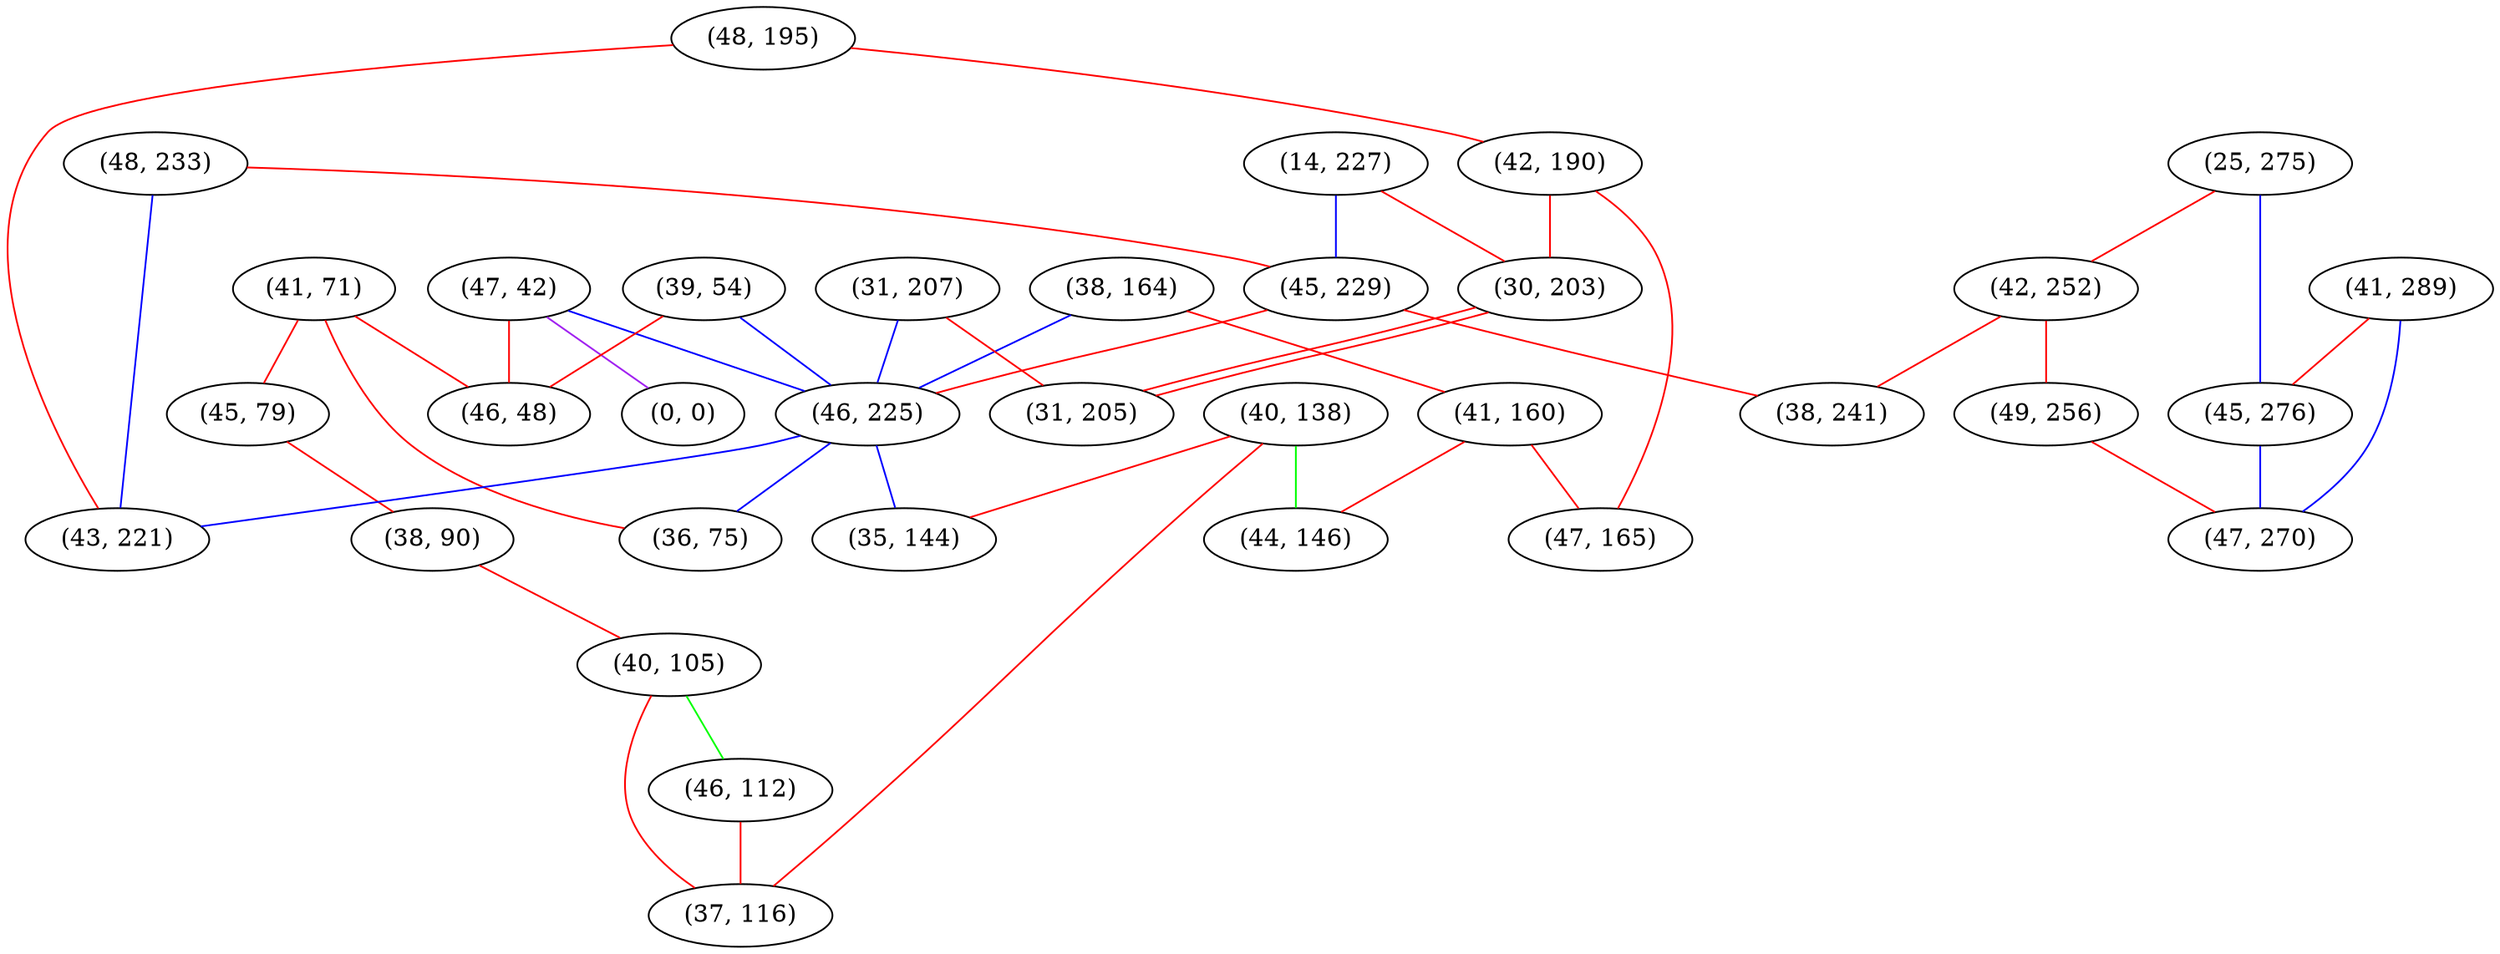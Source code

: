 graph "" {
"(38, 164)";
"(25, 275)";
"(41, 289)";
"(48, 233)";
"(48, 195)";
"(31, 207)";
"(47, 42)";
"(14, 227)";
"(39, 54)";
"(42, 252)";
"(41, 71)";
"(41, 160)";
"(42, 190)";
"(46, 48)";
"(45, 79)";
"(45, 229)";
"(30, 203)";
"(46, 225)";
"(38, 90)";
"(49, 256)";
"(36, 75)";
"(0, 0)";
"(40, 138)";
"(43, 221)";
"(40, 105)";
"(31, 205)";
"(38, 241)";
"(35, 144)";
"(45, 276)";
"(47, 165)";
"(46, 112)";
"(44, 146)";
"(37, 116)";
"(47, 270)";
"(38, 164)" -- "(41, 160)"  [color=red, key=0, weight=1];
"(38, 164)" -- "(46, 225)"  [color=blue, key=0, weight=3];
"(25, 275)" -- "(45, 276)"  [color=blue, key=0, weight=3];
"(25, 275)" -- "(42, 252)"  [color=red, key=0, weight=1];
"(41, 289)" -- "(45, 276)"  [color=red, key=0, weight=1];
"(41, 289)" -- "(47, 270)"  [color=blue, key=0, weight=3];
"(48, 233)" -- "(45, 229)"  [color=red, key=0, weight=1];
"(48, 233)" -- "(43, 221)"  [color=blue, key=0, weight=3];
"(48, 195)" -- "(42, 190)"  [color=red, key=0, weight=1];
"(48, 195)" -- "(43, 221)"  [color=red, key=0, weight=1];
"(31, 207)" -- "(46, 225)"  [color=blue, key=0, weight=3];
"(31, 207)" -- "(31, 205)"  [color=red, key=0, weight=1];
"(47, 42)" -- "(46, 225)"  [color=blue, key=0, weight=3];
"(47, 42)" -- "(0, 0)"  [color=purple, key=0, weight=4];
"(47, 42)" -- "(46, 48)"  [color=red, key=0, weight=1];
"(14, 227)" -- "(30, 203)"  [color=red, key=0, weight=1];
"(14, 227)" -- "(45, 229)"  [color=blue, key=0, weight=3];
"(39, 54)" -- "(46, 225)"  [color=blue, key=0, weight=3];
"(39, 54)" -- "(46, 48)"  [color=red, key=0, weight=1];
"(42, 252)" -- "(49, 256)"  [color=red, key=0, weight=1];
"(42, 252)" -- "(38, 241)"  [color=red, key=0, weight=1];
"(41, 71)" -- "(45, 79)"  [color=red, key=0, weight=1];
"(41, 71)" -- "(46, 48)"  [color=red, key=0, weight=1];
"(41, 71)" -- "(36, 75)"  [color=red, key=0, weight=1];
"(41, 160)" -- "(47, 165)"  [color=red, key=0, weight=1];
"(41, 160)" -- "(44, 146)"  [color=red, key=0, weight=1];
"(42, 190)" -- "(30, 203)"  [color=red, key=0, weight=1];
"(42, 190)" -- "(47, 165)"  [color=red, key=0, weight=1];
"(45, 79)" -- "(38, 90)"  [color=red, key=0, weight=1];
"(45, 229)" -- "(38, 241)"  [color=red, key=0, weight=1];
"(45, 229)" -- "(46, 225)"  [color=red, key=0, weight=1];
"(30, 203)" -- "(31, 205)"  [color=red, key=0, weight=1];
"(30, 203)" -- "(31, 205)"  [color=red, key=1, weight=1];
"(46, 225)" -- "(35, 144)"  [color=blue, key=0, weight=3];
"(46, 225)" -- "(43, 221)"  [color=blue, key=0, weight=3];
"(46, 225)" -- "(36, 75)"  [color=blue, key=0, weight=3];
"(38, 90)" -- "(40, 105)"  [color=red, key=0, weight=1];
"(49, 256)" -- "(47, 270)"  [color=red, key=0, weight=1];
"(40, 138)" -- "(35, 144)"  [color=red, key=0, weight=1];
"(40, 138)" -- "(44, 146)"  [color=green, key=0, weight=2];
"(40, 138)" -- "(37, 116)"  [color=red, key=0, weight=1];
"(40, 105)" -- "(37, 116)"  [color=red, key=0, weight=1];
"(40, 105)" -- "(46, 112)"  [color=green, key=0, weight=2];
"(45, 276)" -- "(47, 270)"  [color=blue, key=0, weight=3];
"(46, 112)" -- "(37, 116)"  [color=red, key=0, weight=1];
}
